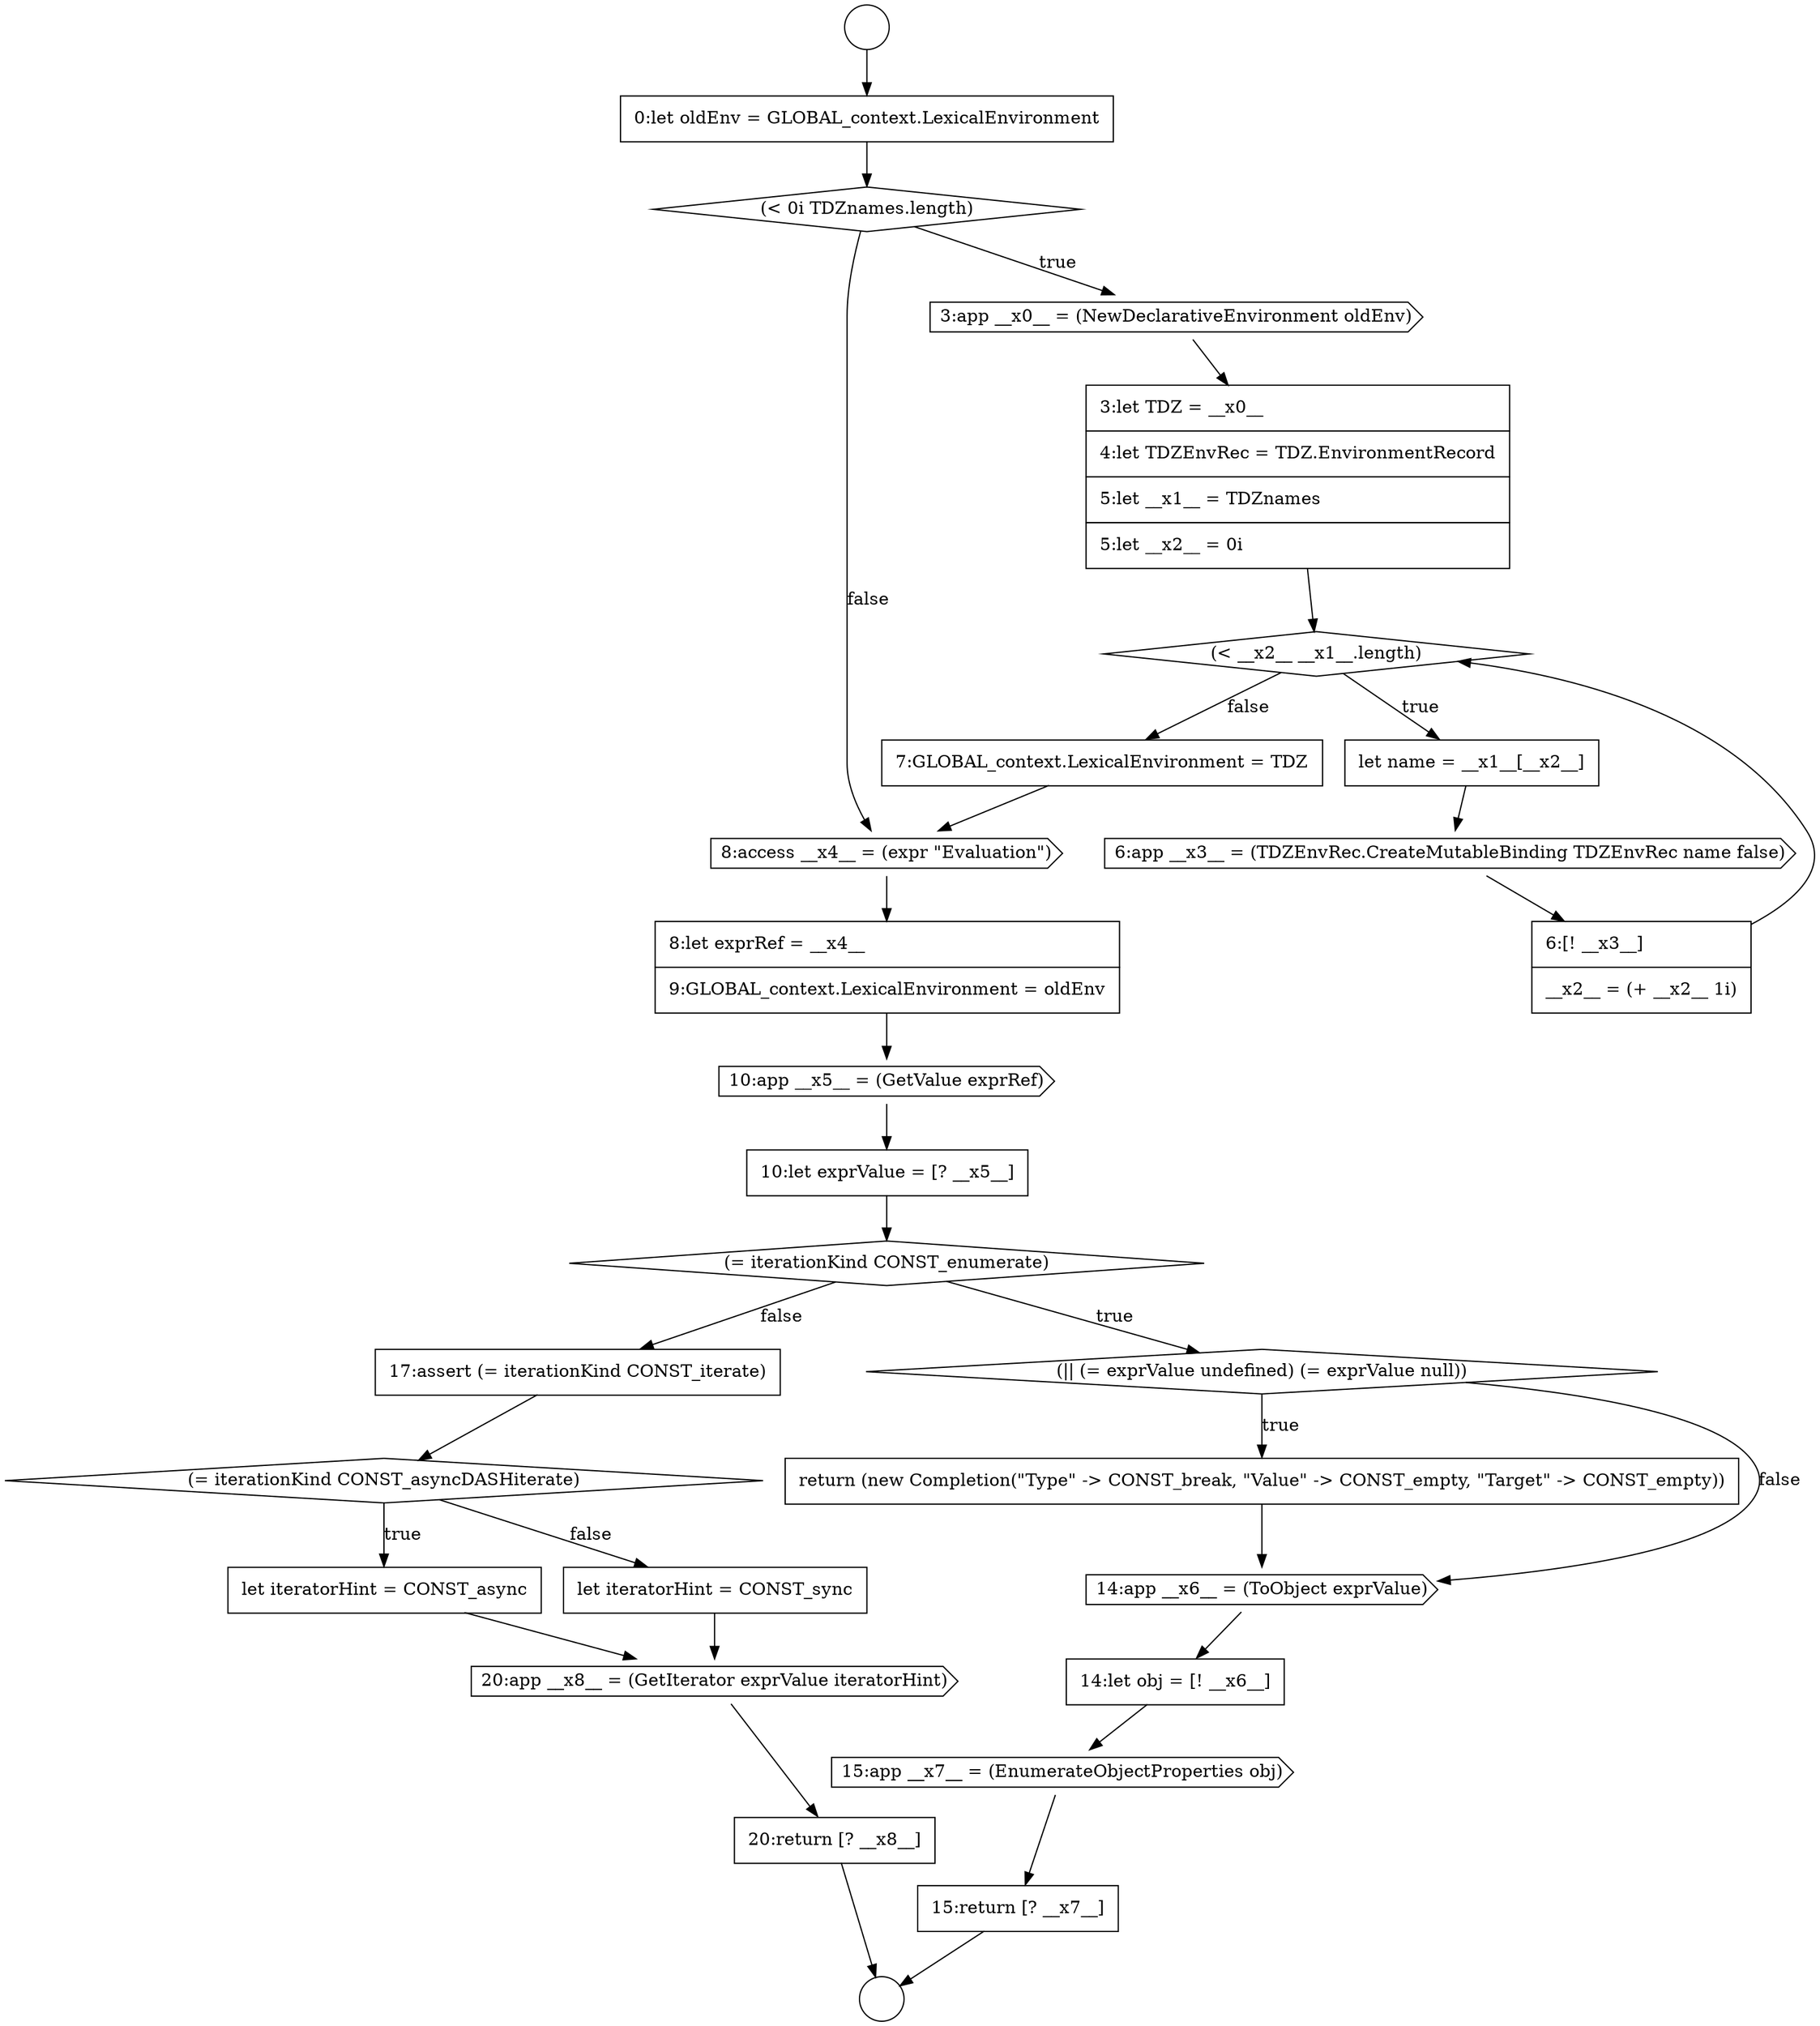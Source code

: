 digraph {
  node7040 [shape=none, margin=0, label=<<font color="black">
    <table border="0" cellborder="1" cellspacing="0" cellpadding="10">
      <tr><td align="left">7:GLOBAL_context.LexicalEnvironment = TDZ</td></tr>
    </table>
  </font>> color="black" fillcolor="white" style=filled]
  node7043 [shape=cds, label=<<font color="black">10:app __x5__ = (GetValue exprRef)</font>> color="black" fillcolor="white" style=filled]
  node7037 [shape=none, margin=0, label=<<font color="black">
    <table border="0" cellborder="1" cellspacing="0" cellpadding="10">
      <tr><td align="left">let name = __x1__[__x2__]</td></tr>
    </table>
  </font>> color="black" fillcolor="white" style=filled]
  node7042 [shape=none, margin=0, label=<<font color="black">
    <table border="0" cellborder="1" cellspacing="0" cellpadding="10">
      <tr><td align="left">8:let exprRef = __x4__</td></tr>
      <tr><td align="left">9:GLOBAL_context.LexicalEnvironment = oldEnv</td></tr>
    </table>
  </font>> color="black" fillcolor="white" style=filled]
  node7054 [shape=none, margin=0, label=<<font color="black">
    <table border="0" cellborder="1" cellspacing="0" cellpadding="10">
      <tr><td align="left">let iteratorHint = CONST_async</td></tr>
    </table>
  </font>> color="black" fillcolor="white" style=filled]
  node7052 [shape=none, margin=0, label=<<font color="black">
    <table border="0" cellborder="1" cellspacing="0" cellpadding="10">
      <tr><td align="left">17:assert (= iterationKind CONST_iterate)</td></tr>
    </table>
  </font>> color="black" fillcolor="white" style=filled]
  node7053 [shape=diamond, label=<<font color="black">(= iterationKind CONST_asyncDASHiterate)</font>> color="black" fillcolor="white" style=filled]
  node7033 [shape=diamond, label=<<font color="black">(&lt; 0i TDZnames.length)</font>> color="black" fillcolor="white" style=filled]
  node7039 [shape=none, margin=0, label=<<font color="black">
    <table border="0" cellborder="1" cellspacing="0" cellpadding="10">
      <tr><td align="left">6:[! __x3__]</td></tr>
      <tr><td align="left">__x2__ = (+ __x2__ 1i)</td></tr>
    </table>
  </font>> color="black" fillcolor="white" style=filled]
  node7048 [shape=cds, label=<<font color="black">14:app __x6__ = (ToObject exprValue)</font>> color="black" fillcolor="white" style=filled]
  node7050 [shape=cds, label=<<font color="black">15:app __x7__ = (EnumerateObjectProperties obj)</font>> color="black" fillcolor="white" style=filled]
  node7035 [shape=none, margin=0, label=<<font color="black">
    <table border="0" cellborder="1" cellspacing="0" cellpadding="10">
      <tr><td align="left">3:let TDZ = __x0__</td></tr>
      <tr><td align="left">4:let TDZEnvRec = TDZ.EnvironmentRecord</td></tr>
      <tr><td align="left">5:let __x1__ = TDZnames</td></tr>
      <tr><td align="left">5:let __x2__ = 0i</td></tr>
    </table>
  </font>> color="black" fillcolor="white" style=filled]
  node7047 [shape=none, margin=0, label=<<font color="black">
    <table border="0" cellborder="1" cellspacing="0" cellpadding="10">
      <tr><td align="left">return (new Completion(&quot;Type&quot; -&gt; CONST_break, &quot;Value&quot; -&gt; CONST_empty, &quot;Target&quot; -&gt; CONST_empty))</td></tr>
    </table>
  </font>> color="black" fillcolor="white" style=filled]
  node7032 [shape=none, margin=0, label=<<font color="black">
    <table border="0" cellborder="1" cellspacing="0" cellpadding="10">
      <tr><td align="left">0:let oldEnv = GLOBAL_context.LexicalEnvironment</td></tr>
    </table>
  </font>> color="black" fillcolor="white" style=filled]
  node7036 [shape=diamond, label=<<font color="black">(&lt; __x2__ __x1__.length)</font>> color="black" fillcolor="white" style=filled]
  node7051 [shape=none, margin=0, label=<<font color="black">
    <table border="0" cellborder="1" cellspacing="0" cellpadding="10">
      <tr><td align="left">15:return [? __x7__]</td></tr>
    </table>
  </font>> color="black" fillcolor="white" style=filled]
  node7046 [shape=diamond, label=<<font color="black">(|| (= exprValue undefined) (= exprValue null))</font>> color="black" fillcolor="white" style=filled]
  node7031 [shape=circle label=" " color="black" fillcolor="white" style=filled]
  node7041 [shape=cds, label=<<font color="black">8:access __x4__ = (expr &quot;Evaluation&quot;)</font>> color="black" fillcolor="white" style=filled]
  node7038 [shape=cds, label=<<font color="black">6:app __x3__ = (TDZEnvRec.CreateMutableBinding TDZEnvRec name false)</font>> color="black" fillcolor="white" style=filled]
  node7030 [shape=circle label=" " color="black" fillcolor="white" style=filled]
  node7049 [shape=none, margin=0, label=<<font color="black">
    <table border="0" cellborder="1" cellspacing="0" cellpadding="10">
      <tr><td align="left">14:let obj = [! __x6__]</td></tr>
    </table>
  </font>> color="black" fillcolor="white" style=filled]
  node7045 [shape=diamond, label=<<font color="black">(= iterationKind CONST_enumerate)</font>> color="black" fillcolor="white" style=filled]
  node7055 [shape=none, margin=0, label=<<font color="black">
    <table border="0" cellborder="1" cellspacing="0" cellpadding="10">
      <tr><td align="left">let iteratorHint = CONST_sync</td></tr>
    </table>
  </font>> color="black" fillcolor="white" style=filled]
  node7034 [shape=cds, label=<<font color="black">3:app __x0__ = (NewDeclarativeEnvironment oldEnv)</font>> color="black" fillcolor="white" style=filled]
  node7044 [shape=none, margin=0, label=<<font color="black">
    <table border="0" cellborder="1" cellspacing="0" cellpadding="10">
      <tr><td align="left">10:let exprValue = [? __x5__]</td></tr>
    </table>
  </font>> color="black" fillcolor="white" style=filled]
  node7056 [shape=cds, label=<<font color="black">20:app __x8__ = (GetIterator exprValue iteratorHint)</font>> color="black" fillcolor="white" style=filled]
  node7057 [shape=none, margin=0, label=<<font color="black">
    <table border="0" cellborder="1" cellspacing="0" cellpadding="10">
      <tr><td align="left">20:return [? __x8__]</td></tr>
    </table>
  </font>> color="black" fillcolor="white" style=filled]
  node7053 -> node7054 [label=<<font color="black">true</font>> color="black"]
  node7053 -> node7055 [label=<<font color="black">false</font>> color="black"]
  node7037 -> node7038 [ color="black"]
  node7047 -> node7048 [ color="black"]
  node7040 -> node7041 [ color="black"]
  node7034 -> node7035 [ color="black"]
  node7035 -> node7036 [ color="black"]
  node7055 -> node7056 [ color="black"]
  node7044 -> node7045 [ color="black"]
  node7039 -> node7036 [ color="black"]
  node7054 -> node7056 [ color="black"]
  node7038 -> node7039 [ color="black"]
  node7056 -> node7057 [ color="black"]
  node7030 -> node7032 [ color="black"]
  node7036 -> node7037 [label=<<font color="black">true</font>> color="black"]
  node7036 -> node7040 [label=<<font color="black">false</font>> color="black"]
  node7045 -> node7046 [label=<<font color="black">true</font>> color="black"]
  node7045 -> node7052 [label=<<font color="black">false</font>> color="black"]
  node7033 -> node7034 [label=<<font color="black">true</font>> color="black"]
  node7033 -> node7041 [label=<<font color="black">false</font>> color="black"]
  node7057 -> node7031 [ color="black"]
  node7032 -> node7033 [ color="black"]
  node7049 -> node7050 [ color="black"]
  node7050 -> node7051 [ color="black"]
  node7041 -> node7042 [ color="black"]
  node7046 -> node7047 [label=<<font color="black">true</font>> color="black"]
  node7046 -> node7048 [label=<<font color="black">false</font>> color="black"]
  node7043 -> node7044 [ color="black"]
  node7042 -> node7043 [ color="black"]
  node7051 -> node7031 [ color="black"]
  node7048 -> node7049 [ color="black"]
  node7052 -> node7053 [ color="black"]
}

